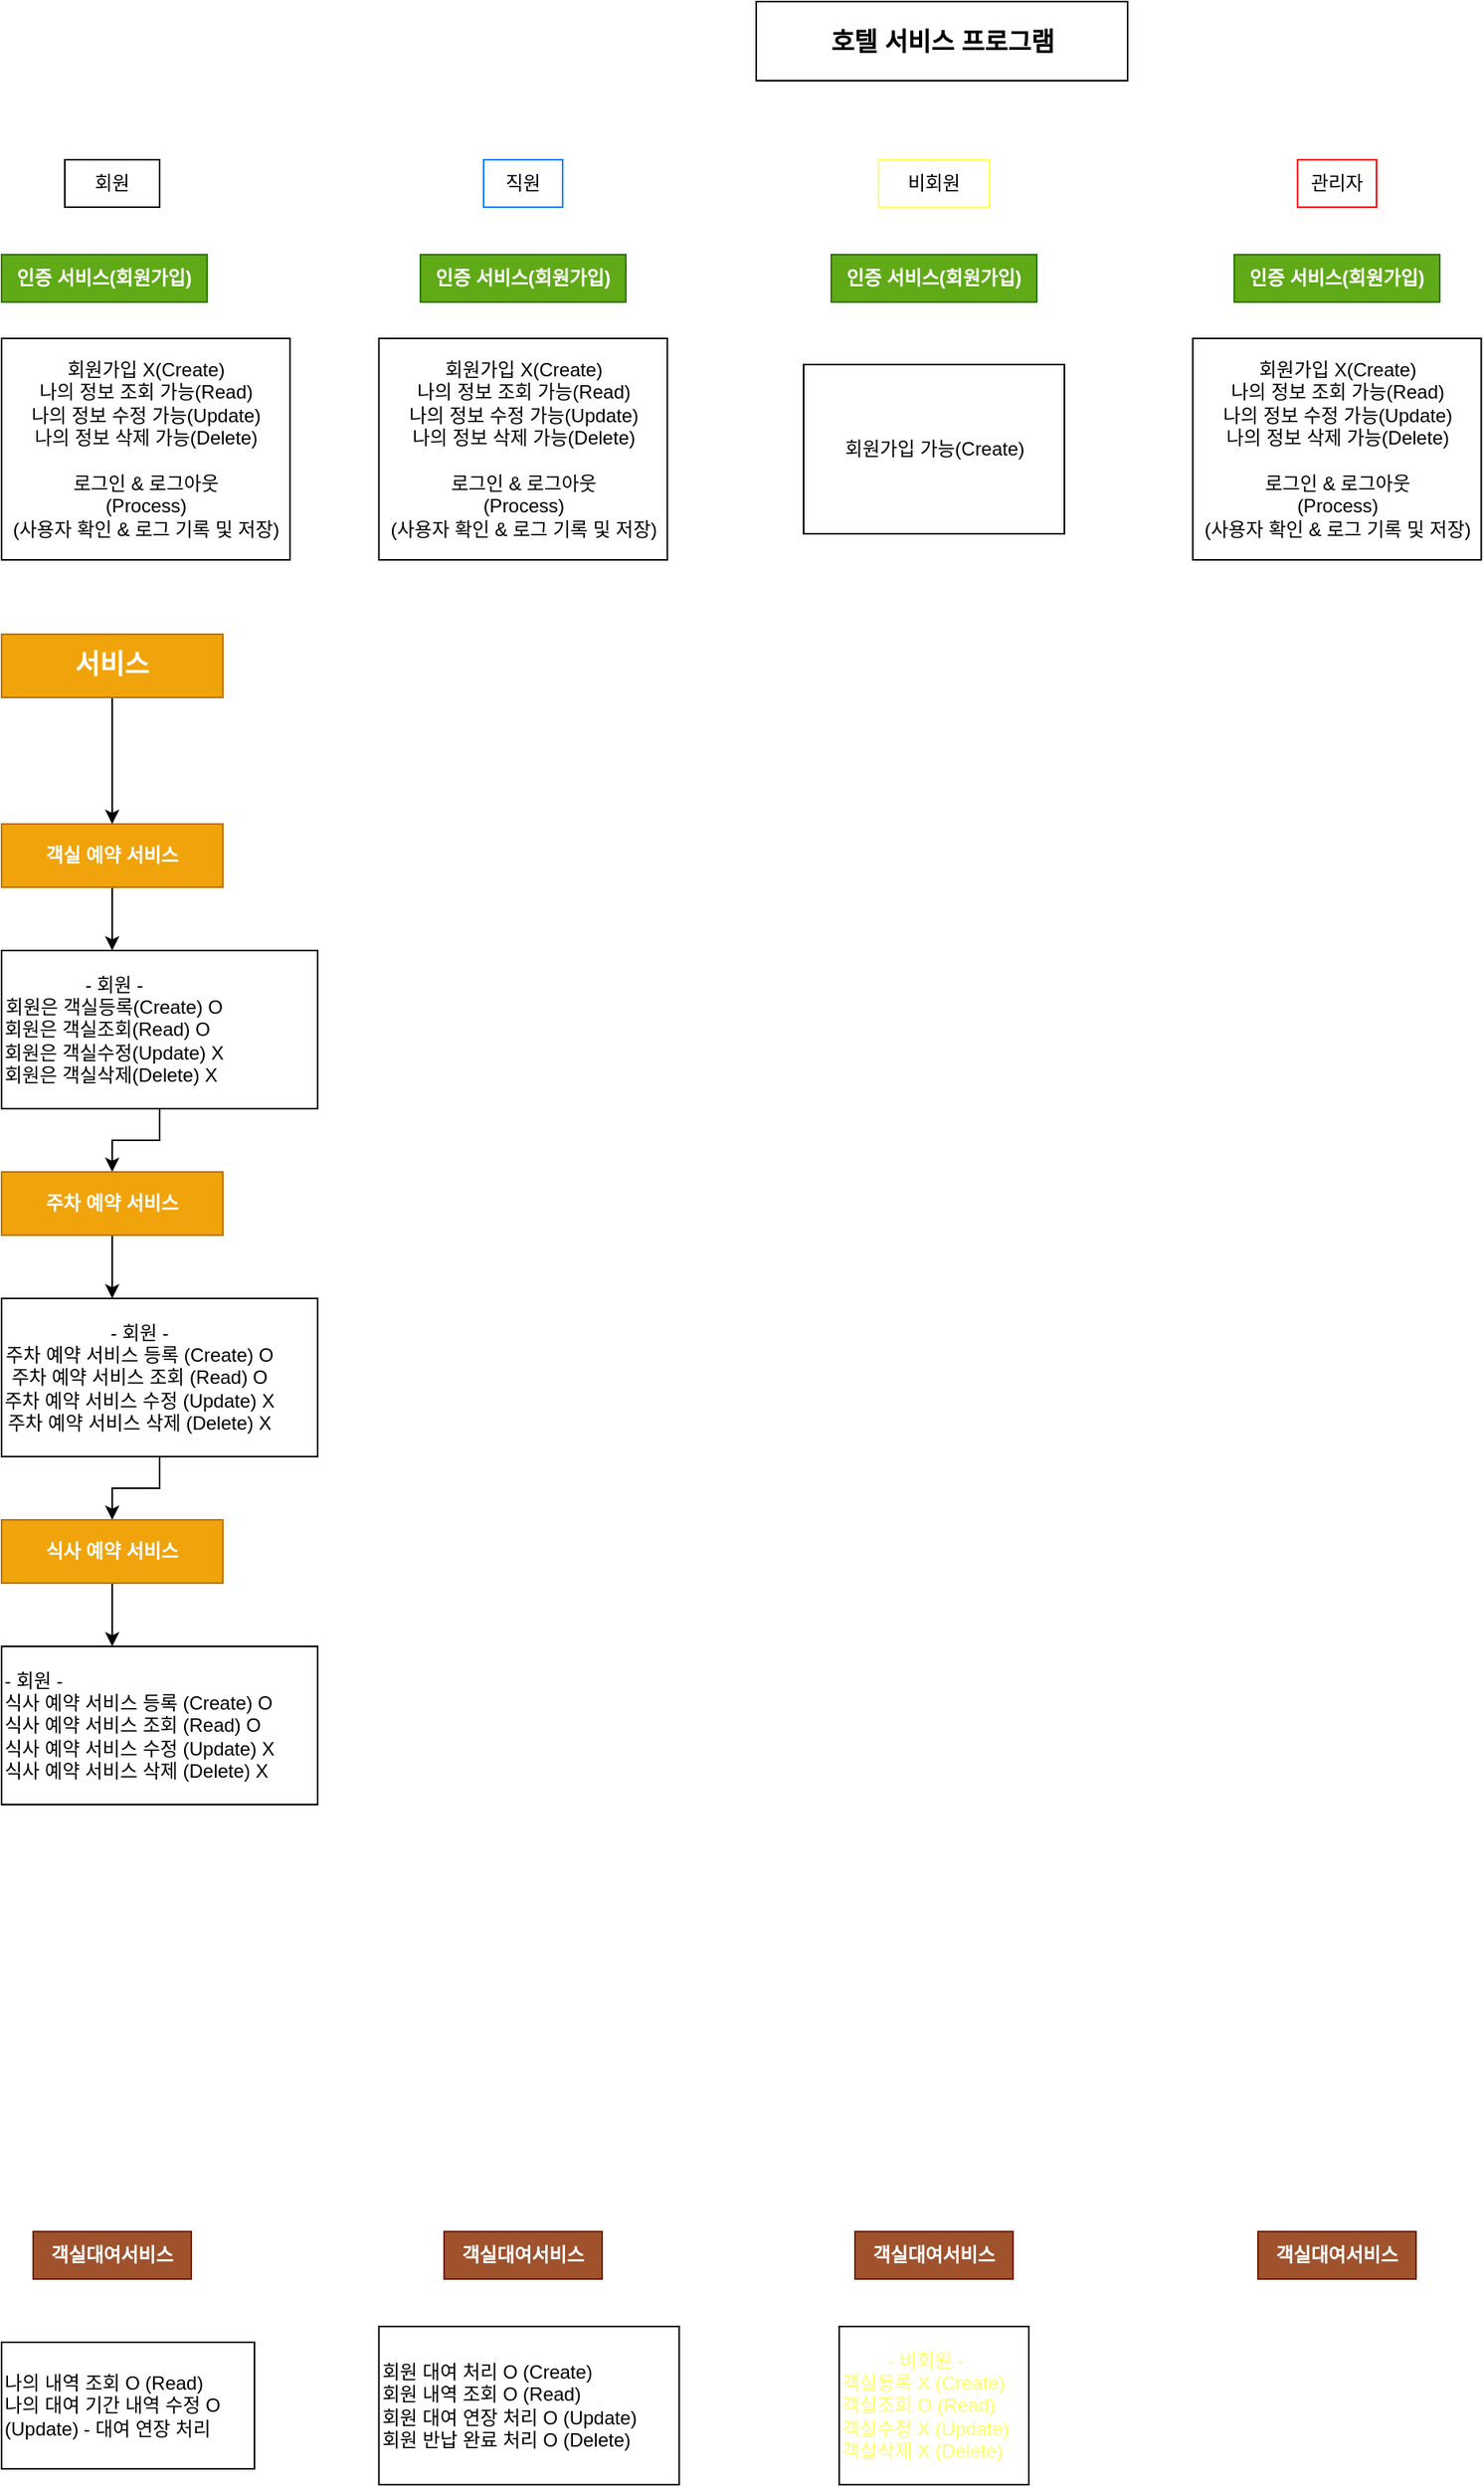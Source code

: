 <mxfile version="27.0.9">
  <diagram name="페이지-1" id="WGSxOdOskkmz9LU9HtEP">
    <mxGraphModel dx="801" dy="594" grid="1" gridSize="10" guides="1" tooltips="1" connect="1" arrows="1" fold="1" page="1" pageScale="1" pageWidth="827" pageHeight="1169" math="0" shadow="0">
      <root>
        <mxCell id="0" />
        <mxCell id="1" parent="0" />
        <mxCell id="5PLPJtpDU1oJyjAWQgFz-2" value="호텔 서비스 프로그램" style="rounded=0;whiteSpace=wrap;html=1;fontSize=16;fontStyle=1" parent="1" vertex="1">
          <mxGeometry x="517.5" y="40" width="235" height="50" as="geometry" />
        </mxCell>
        <mxCell id="5PLPJtpDU1oJyjAWQgFz-3" value="회원" style="text;html=1;align=center;verticalAlign=middle;whiteSpace=wrap;rounded=0;strokeColor=default;" parent="1" vertex="1">
          <mxGeometry x="80" y="140" width="60" height="30" as="geometry" />
        </mxCell>
        <mxCell id="5PLPJtpDU1oJyjAWQgFz-5" value="직원" style="text;html=1;align=center;verticalAlign=middle;whiteSpace=wrap;rounded=0;strokeColor=#007FFF;" parent="1" vertex="1">
          <mxGeometry x="345" y="140" width="50" height="30" as="geometry" />
        </mxCell>
        <mxCell id="5PLPJtpDU1oJyjAWQgFz-6" value="비회원" style="text;html=1;align=center;verticalAlign=middle;whiteSpace=wrap;rounded=0;strokeColor=#FFFF66;" parent="1" vertex="1">
          <mxGeometry x="595" y="140" width="70" height="30" as="geometry" />
        </mxCell>
        <mxCell id="5PLPJtpDU1oJyjAWQgFz-7" value="관리자" style="text;html=1;align=center;verticalAlign=middle;whiteSpace=wrap;rounded=0;strokeColor=#FF0000;" parent="1" vertex="1">
          <mxGeometry x="860" y="140" width="50" height="30" as="geometry" />
        </mxCell>
        <mxCell id="5PLPJtpDU1oJyjAWQgFz-9" value="객실대여서비스" style="text;html=1;align=center;verticalAlign=middle;whiteSpace=wrap;rounded=0;strokeColor=#6D1F00;fillColor=#a0522d;fontColor=#ffffff;fontStyle=1" parent="1" vertex="1">
          <mxGeometry x="60" y="1450" width="100" height="30" as="geometry" />
        </mxCell>
        <mxCell id="5PLPJtpDU1oJyjAWQgFz-10" value="인증 서비스(회원가입)" style="text;html=1;align=center;verticalAlign=middle;whiteSpace=wrap;rounded=0;strokeColor=#2D7600;fillColor=#60a917;fontColor=#ffffff;fontStyle=1" parent="1" vertex="1">
          <mxGeometry x="40" y="200" width="130" height="30" as="geometry" />
        </mxCell>
        <mxCell id="5PLPJtpDU1oJyjAWQgFz-24" style="edgeStyle=orthogonalEdgeStyle;rounded=0;orthogonalLoop=1;jettySize=auto;html=1;exitX=0.5;exitY=1;exitDx=0;exitDy=0;entryX=0.5;entryY=0;entryDx=0;entryDy=0;" parent="1" source="5PLPJtpDU1oJyjAWQgFz-11" edge="1">
          <mxGeometry relative="1" as="geometry">
            <mxPoint x="110" y="640.0" as="targetPoint" />
          </mxGeometry>
        </mxCell>
        <mxCell id="5PLPJtpDU1oJyjAWQgFz-11" value="객실 예약 서비스" style="text;html=1;align=center;verticalAlign=middle;whiteSpace=wrap;rounded=0;strokeColor=#BD7000;fillColor=#f0a30a;fontColor=#FFFFFF;fontStyle=1" parent="1" vertex="1">
          <mxGeometry x="40" y="560" width="140" height="40" as="geometry" />
        </mxCell>
        <mxCell id="5PLPJtpDU1oJyjAWQgFz-12" value="객실대여서비스" style="text;html=1;align=center;verticalAlign=middle;whiteSpace=wrap;rounded=0;strokeColor=#6D1F00;fillColor=#a0522d;fontColor=#ffffff;fontStyle=1" parent="1" vertex="1">
          <mxGeometry x="320" y="1450" width="100" height="30" as="geometry" />
        </mxCell>
        <mxCell id="5PLPJtpDU1oJyjAWQgFz-13" value="인증 서비스(회원가입)" style="text;html=1;align=center;verticalAlign=middle;whiteSpace=wrap;rounded=0;strokeColor=#2D7600;fillColor=#60a917;fontColor=#ffffff;fontStyle=1" parent="1" vertex="1">
          <mxGeometry x="305" y="200" width="130" height="30" as="geometry" />
        </mxCell>
        <mxCell id="5PLPJtpDU1oJyjAWQgFz-15" value="객실대여서비스" style="text;html=1;align=center;verticalAlign=middle;whiteSpace=wrap;rounded=0;strokeColor=#6D1F00;fillColor=#a0522d;fontColor=#ffffff;fontStyle=1" parent="1" vertex="1">
          <mxGeometry x="580" y="1450" width="100" height="30" as="geometry" />
        </mxCell>
        <mxCell id="5PLPJtpDU1oJyjAWQgFz-16" value="인증 서비스(회원가입)" style="text;html=1;align=center;verticalAlign=middle;whiteSpace=wrap;rounded=0;strokeColor=#2D7600;fillColor=#60a917;fontColor=#ffffff;fontStyle=1" parent="1" vertex="1">
          <mxGeometry x="565" y="200" width="130" height="30" as="geometry" />
        </mxCell>
        <mxCell id="5PLPJtpDU1oJyjAWQgFz-20" value="객실대여서비스" style="text;html=1;align=center;verticalAlign=middle;whiteSpace=wrap;rounded=0;strokeColor=#6D1F00;fillColor=#a0522d;fontColor=#ffffff;fontStyle=1" parent="1" vertex="1">
          <mxGeometry x="835" y="1450" width="100" height="30" as="geometry" />
        </mxCell>
        <mxCell id="5PLPJtpDU1oJyjAWQgFz-21" value="인증 서비스(회원가입)" style="text;html=1;align=center;verticalAlign=middle;whiteSpace=wrap;rounded=0;strokeColor=#2D7600;fillColor=#60a917;fontColor=#ffffff;fontStyle=1" parent="1" vertex="1">
          <mxGeometry x="820" y="200" width="130" height="30" as="geometry" />
        </mxCell>
        <mxCell id="5PLPJtpDU1oJyjAWQgFz-25" value="회원가입 X(Create)&lt;br&gt;나의 정보 조회 가능(Read)&lt;br&gt;나의 정보 수정 가능(Update)&lt;br&gt;나의 정보 삭제 가능(Delete)&lt;br&gt;&lt;br&gt;로그인 &amp;amp; 로그아웃&lt;br&gt;(Process)&lt;br&gt;(사용자 확인 &amp;amp; 로그 기록 및 저장)" style="text;html=1;align=center;verticalAlign=middle;whiteSpace=wrap;rounded=0;strokeColor=default;" parent="1" vertex="1">
          <mxGeometry x="40" y="253" width="182.5" height="140" as="geometry" />
        </mxCell>
        <mxCell id="5PLPJtpDU1oJyjAWQgFz-26" value="&lt;div style=&quot;&quot;&gt;&lt;span style=&quot;background-color: transparent; color: light-dark(rgb(0, 0, 0), rgb(255, 255, 255));&quot;&gt;나의 내역 조회 O (Read)&lt;/span&gt;&lt;/div&gt;나의 대여 기간 내역 수정 O (Update) - 대여 연장 처리" style="text;html=1;align=left;verticalAlign=middle;whiteSpace=wrap;rounded=0;strokeColor=default;" parent="1" vertex="1">
          <mxGeometry x="40" y="1520" width="160" height="80" as="geometry" />
        </mxCell>
        <mxCell id="5PLPJtpDU1oJyjAWQgFz-30" value="회원가입 가능(Create)" style="text;html=1;align=center;verticalAlign=middle;whiteSpace=wrap;rounded=0;strokeColor=default;" parent="1" vertex="1">
          <mxGeometry x="547.5" y="269.5" width="165" height="107" as="geometry" />
        </mxCell>
        <mxCell id="5PLPJtpDU1oJyjAWQgFz-31" value="회원가입 X(Create)&lt;br&gt;나의 정보 조회 가능(Read)&lt;br&gt;나의 정보 수정 가능(Update)&lt;br&gt;나의 정보 삭제 가능(Delete)&lt;br&gt;&lt;br&gt;로그인 &amp;amp; 로그아웃&lt;br&gt;(Process)&lt;br&gt;(사용자 확인 &amp;amp; 로그 기록 및 저장)" style="text;html=1;align=center;verticalAlign=middle;whiteSpace=wrap;rounded=0;strokeColor=default;" parent="1" vertex="1">
          <mxGeometry x="278.75" y="253" width="182.5" height="140" as="geometry" />
        </mxCell>
        <mxCell id="5PLPJtpDU1oJyjAWQgFz-36" value="회원가입 X(Create)&lt;br&gt;나의 정보 조회 가능(Read)&lt;br&gt;나의 정보 수정 가능(Update)&lt;br&gt;나의 정보 삭제 가능(Delete)&lt;br&gt;&lt;br&gt;로그인 &amp;amp; 로그아웃&lt;br&gt;(Process)&lt;br&gt;(사용자 확인 &amp;amp; 로그 기록 및 저장)" style="text;html=1;align=center;verticalAlign=middle;whiteSpace=wrap;rounded=0;strokeColor=default;" parent="1" vertex="1">
          <mxGeometry x="793.75" y="253" width="182.5" height="140" as="geometry" />
        </mxCell>
        <mxCell id="_WWPGWpsmgN-KW0Gxb0J-21" style="edgeStyle=orthogonalEdgeStyle;rounded=0;orthogonalLoop=1;jettySize=auto;html=1;exitX=0.5;exitY=1;exitDx=0;exitDy=0;entryX=0.5;entryY=0;entryDx=0;entryDy=0;" parent="1" source="5PLPJtpDU1oJyjAWQgFz-50" target="_WWPGWpsmgN-KW0Gxb0J-7" edge="1">
          <mxGeometry relative="1" as="geometry" />
        </mxCell>
        <mxCell id="5PLPJtpDU1oJyjAWQgFz-50" value="&lt;div style=&quot;text-align: center;&quot;&gt;&lt;div&gt;&lt;span style=&quot;background-color: transparent; color: light-dark(rgb(0, 0, 0), rgb(255, 255, 255));&quot;&gt;- 회원 -&lt;/span&gt;&lt;/div&gt;&lt;span style=&quot;text-align: left;&quot;&gt;회원은 객실등록(Create) O&lt;/span&gt;&lt;div style=&quot;text-align: left;&quot;&gt;회원은 객실조회(Read) O&lt;br&gt;회원은 객실수정(Update) X&lt;br&gt;회원은 객실삭제(Delete) X&lt;/div&gt;&lt;/div&gt;" style="text;html=1;align=left;verticalAlign=middle;whiteSpace=wrap;rounded=0;strokeColor=default;" parent="1" vertex="1">
          <mxGeometry x="40" y="640" width="200" height="100" as="geometry" />
        </mxCell>
        <mxCell id="5PLPJtpDU1oJyjAWQgFz-53" value="&lt;div style=&quot;&quot;&gt;&lt;span style=&quot;background-color: transparent; color: light-dark(rgb(0, 0, 0), rgb(255, 255, 255));&quot;&gt;회원 대여 처리 O (Create)&lt;br&gt;회원 내역 조회 O (Read)&lt;/span&gt;&lt;/div&gt;회원 대여 연장 처리 O (Update)&lt;div&gt;회원 반납 완료 처리 O (Delete)&lt;br&gt;&lt;/div&gt;" style="text;html=1;align=left;verticalAlign=middle;whiteSpace=wrap;rounded=0;strokeColor=default;" parent="1" vertex="1">
          <mxGeometry x="278.75" y="1510" width="190" height="100" as="geometry" />
        </mxCell>
        <mxCell id="5PLPJtpDU1oJyjAWQgFz-54" value="&lt;div style=&quot;text-align: center;&quot;&gt;&lt;span style=&quot;background-color: transparent;&quot;&gt;- 비회원 -&lt;/span&gt;&lt;/div&gt;객실등록 X (Create)&lt;br&gt;객실조회 O (Read)&lt;br&gt;객실수정 X (Update)&lt;br&gt;객실삭제 X (Delete)" style="text;html=1;align=left;verticalAlign=middle;whiteSpace=wrap;rounded=0;strokeColor=default;fontColor=#FFFF66;" parent="1" vertex="1">
          <mxGeometry x="570" y="1510" width="120" height="100" as="geometry" />
        </mxCell>
        <mxCell id="_WWPGWpsmgN-KW0Gxb0J-12" style="edgeStyle=orthogonalEdgeStyle;rounded=0;orthogonalLoop=1;jettySize=auto;html=1;exitX=0.5;exitY=1;exitDx=0;exitDy=0;entryX=0.5;entryY=0;entryDx=0;entryDy=0;" parent="1" source="_WWPGWpsmgN-KW0Gxb0J-5" target="5PLPJtpDU1oJyjAWQgFz-11" edge="1">
          <mxGeometry relative="1" as="geometry" />
        </mxCell>
        <mxCell id="_WWPGWpsmgN-KW0Gxb0J-5" value="서비스" style="text;html=1;align=center;verticalAlign=middle;whiteSpace=wrap;rounded=0;strokeColor=#BD7000;fillColor=#f0a30a;fontColor=#FFFFFF;fontStyle=1;fontSize=17;" parent="1" vertex="1">
          <mxGeometry x="40" y="440" width="140" height="40" as="geometry" />
        </mxCell>
        <mxCell id="_WWPGWpsmgN-KW0Gxb0J-6" style="edgeStyle=orthogonalEdgeStyle;rounded=0;orthogonalLoop=1;jettySize=auto;html=1;exitX=0.5;exitY=1;exitDx=0;exitDy=0;entryX=0.5;entryY=0;entryDx=0;entryDy=0;" parent="1" source="_WWPGWpsmgN-KW0Gxb0J-7" edge="1">
          <mxGeometry relative="1" as="geometry">
            <mxPoint x="110" y="860.0" as="targetPoint" />
          </mxGeometry>
        </mxCell>
        <mxCell id="_WWPGWpsmgN-KW0Gxb0J-7" value="주차 예약 서비스" style="text;html=1;align=center;verticalAlign=middle;whiteSpace=wrap;rounded=0;strokeColor=#BD7000;fillColor=#f0a30a;fontColor=#FFFFFF;fontStyle=1" parent="1" vertex="1">
          <mxGeometry x="40" y="780" width="140" height="40" as="geometry" />
        </mxCell>
        <mxCell id="_WWPGWpsmgN-KW0Gxb0J-22" style="edgeStyle=orthogonalEdgeStyle;rounded=0;orthogonalLoop=1;jettySize=auto;html=1;exitX=0.5;exitY=1;exitDx=0;exitDy=0;entryX=0.5;entryY=0;entryDx=0;entryDy=0;" parent="1" source="_WWPGWpsmgN-KW0Gxb0J-8" target="_WWPGWpsmgN-KW0Gxb0J-17" edge="1">
          <mxGeometry relative="1" as="geometry" />
        </mxCell>
        <mxCell id="_WWPGWpsmgN-KW0Gxb0J-8" value="&lt;div style=&quot;text-align: center;&quot;&gt;&lt;div&gt;&lt;span style=&quot;background-color: transparent; color: light-dark(rgb(0, 0, 0), rgb(255, 255, 255));&quot;&gt;- 회원 -&lt;/span&gt;&lt;/div&gt;&lt;span style=&quot;text-align: left;&quot;&gt;주차 예약 서비스 등록 (Create) O&lt;/span&gt;&lt;br style=&quot;text-align: left;&quot;&gt;&lt;span style=&quot;text-align: left;&quot;&gt;주차 예약&amp;nbsp;서비스&amp;nbsp;조회 (Read) O&lt;/span&gt;&lt;br style=&quot;text-align: left;&quot;&gt;&lt;span style=&quot;text-align: left;&quot;&gt;주차 예약&amp;nbsp;서비스&amp;nbsp;수정 (Update) X&lt;/span&gt;&lt;br style=&quot;text-align: left;&quot;&gt;&lt;span style=&quot;text-align: left;&quot;&gt;주차 예약&amp;nbsp;서비스&amp;nbsp;삭제 (Delete) X&lt;/span&gt;&lt;/div&gt;" style="text;html=1;align=left;verticalAlign=middle;whiteSpace=wrap;rounded=0;strokeColor=default;" parent="1" vertex="1">
          <mxGeometry x="40" y="860" width="200" height="100" as="geometry" />
        </mxCell>
        <mxCell id="_WWPGWpsmgN-KW0Gxb0J-16" style="edgeStyle=orthogonalEdgeStyle;rounded=0;orthogonalLoop=1;jettySize=auto;html=1;exitX=0.5;exitY=1;exitDx=0;exitDy=0;entryX=0.5;entryY=0;entryDx=0;entryDy=0;" parent="1" source="_WWPGWpsmgN-KW0Gxb0J-17" edge="1">
          <mxGeometry relative="1" as="geometry">
            <mxPoint x="110" y="1080.0" as="targetPoint" />
          </mxGeometry>
        </mxCell>
        <mxCell id="_WWPGWpsmgN-KW0Gxb0J-17" value="식사 예약 서비스" style="text;html=1;align=center;verticalAlign=middle;whiteSpace=wrap;rounded=0;strokeColor=#BD7000;fillColor=#f0a30a;fontColor=#FFFFFF;fontStyle=1" parent="1" vertex="1">
          <mxGeometry x="40" y="1000" width="140" height="40" as="geometry" />
        </mxCell>
        <mxCell id="_WWPGWpsmgN-KW0Gxb0J-18" value="&lt;div style=&quot;&quot;&gt;&lt;div&gt;&lt;div&gt;&lt;span style=&quot;background-color: transparent; color: light-dark(rgb(0, 0, 0), rgb(255, 255, 255));&quot;&gt;- 회원 -&lt;/span&gt;&lt;/div&gt;식사&amp;nbsp;&lt;span style=&quot;background-color: transparent; color: light-dark(rgb(0, 0, 0), rgb(255, 255, 255));&quot;&gt;예약&lt;/span&gt;&lt;span style=&quot;background-color: transparent; color: light-dark(rgb(0, 0, 0), rgb(255, 255, 255));&quot;&gt;&amp;nbsp;&lt;/span&gt;&lt;span style=&quot;background-color: transparent; color: light-dark(rgb(0, 0, 0), rgb(255, 255, 255));&quot;&gt;서비스 등록 (Create) O&lt;/span&gt;&lt;/div&gt;&lt;div&gt;식사&amp;nbsp;&lt;span style=&quot;background-color: transparent; color: light-dark(rgb(0, 0, 0), rgb(255, 255, 255));&quot;&gt;예약&lt;/span&gt;&lt;span style=&quot;background-color: transparent; color: light-dark(rgb(0, 0, 0), rgb(255, 255, 255));&quot;&gt;&amp;nbsp;&lt;/span&gt;&lt;span style=&quot;background-color: transparent; color: light-dark(rgb(0, 0, 0), rgb(255, 255, 255));&quot;&gt;서비스&amp;nbsp;&lt;/span&gt;&lt;span style=&quot;background-color: transparent; color: light-dark(rgb(0, 0, 0), rgb(255, 255, 255));&quot;&gt;조회 (Read) O&lt;/span&gt;&lt;/div&gt;&lt;div&gt;식사&amp;nbsp;&lt;span style=&quot;background-color: transparent; color: light-dark(rgb(0, 0, 0), rgb(255, 255, 255));&quot;&gt;예약&lt;/span&gt;&lt;span style=&quot;background-color: transparent; color: light-dark(rgb(0, 0, 0), rgb(255, 255, 255));&quot;&gt;&amp;nbsp;&lt;/span&gt;&lt;span style=&quot;background-color: transparent; color: light-dark(rgb(0, 0, 0), rgb(255, 255, 255));&quot;&gt;서비스&amp;nbsp;&lt;/span&gt;&lt;span style=&quot;background-color: transparent; color: light-dark(rgb(0, 0, 0), rgb(255, 255, 255));&quot;&gt;수정 (Update) X&lt;/span&gt;&lt;/div&gt;&lt;div&gt;식사&amp;nbsp;&lt;span style=&quot;background-color: transparent; color: light-dark(rgb(0, 0, 0), rgb(255, 255, 255));&quot;&gt;예약&lt;/span&gt;&lt;span style=&quot;background-color: transparent; color: light-dark(rgb(0, 0, 0), rgb(255, 255, 255));&quot;&gt;&amp;nbsp;&lt;/span&gt;&lt;span style=&quot;background-color: transparent; color: light-dark(rgb(0, 0, 0), rgb(255, 255, 255));&quot;&gt;서비스&amp;nbsp;&lt;/span&gt;&lt;span style=&quot;background-color: transparent; color: light-dark(rgb(0, 0, 0), rgb(255, 255, 255));&quot;&gt;삭제 (Delete) X&lt;/span&gt;&lt;/div&gt;&lt;/div&gt;" style="text;html=1;align=left;verticalAlign=middle;whiteSpace=wrap;rounded=0;strokeColor=default;" parent="1" vertex="1">
          <mxGeometry x="40" y="1080" width="200" height="100" as="geometry" />
        </mxCell>
      </root>
    </mxGraphModel>
  </diagram>
</mxfile>
